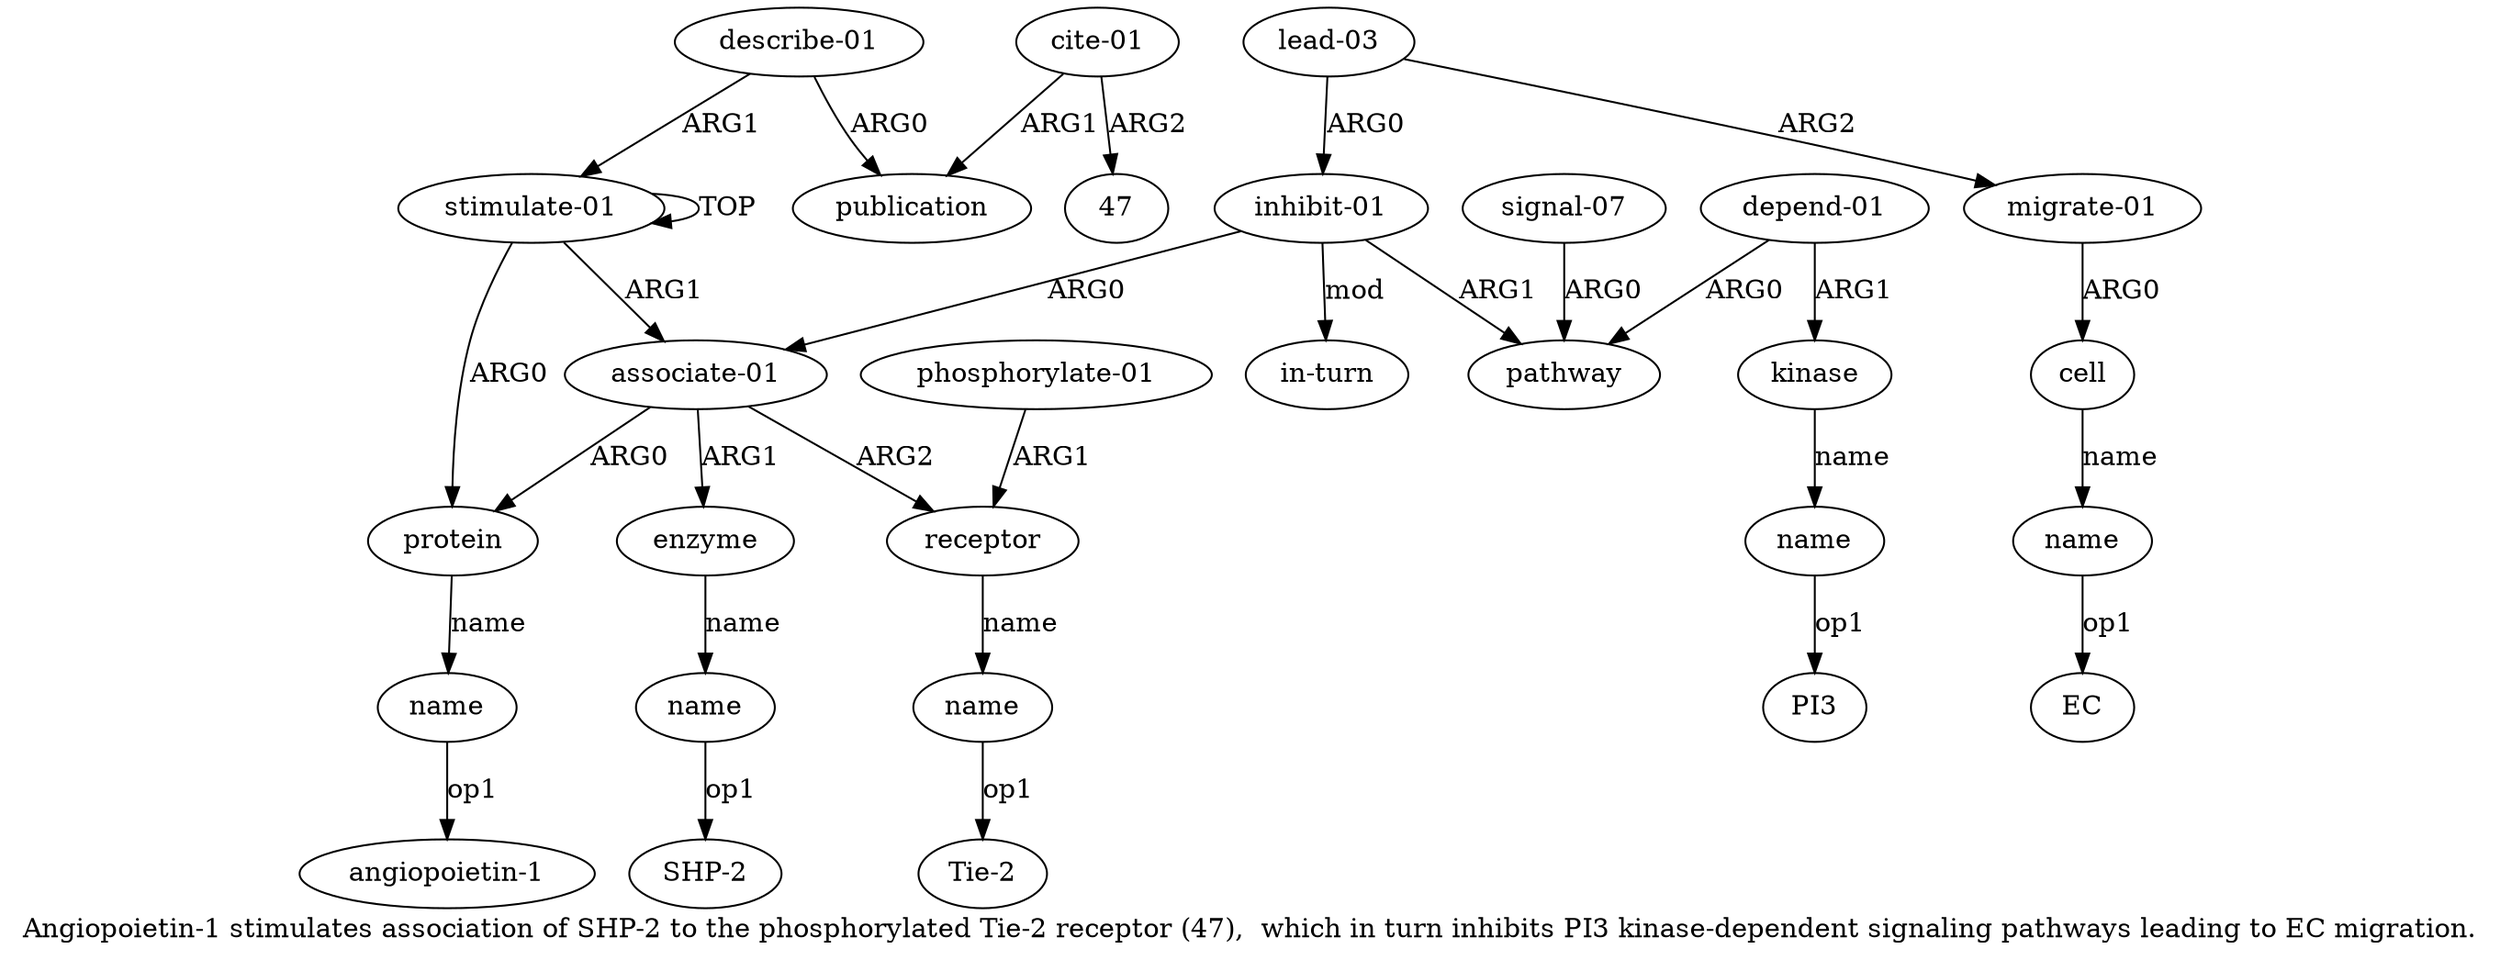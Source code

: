 digraph  {
	graph [label="Angiopoietin-1 stimulates association of SHP-2 to the phosphorylated Tie-2 receptor (47),  which in turn inhibits PI3 kinase-dependent \
signaling pathways leading to EC migration."];
	node [label="\N"];
	a20	 [color=black,
		gold_ind=20,
		gold_label="describe-01",
		label="describe-01",
		test_ind=20,
		test_label="describe-01"];
	a21	 [color=black,
		gold_ind=21,
		gold_label=publication,
		label=publication,
		test_ind=21,
		test_label=publication];
	a20 -> a21 [key=0,
	color=black,
	gold_label=ARG0,
	label=ARG0,
	test_label=ARG0];
a0 [color=black,
	gold_ind=0,
	gold_label="stimulate-01",
	label="stimulate-01",
	test_ind=0,
	test_label="stimulate-01"];
a20 -> a0 [key=0,
color=black,
gold_label=ARG1,
label=ARG1,
test_label=ARG1];
a22 [color=black,
gold_ind=22,
gold_label="cite-01",
label="cite-01",
test_ind=22,
test_label="cite-01"];
a22 -> a21 [key=0,
color=black,
gold_label=ARG1,
label=ARG1,
test_label=ARG1];
"a22 47" [color=black,
gold_ind=-1,
gold_label=47,
label=47,
test_ind=-1,
test_label=47];
a22 -> "a22 47" [key=0,
color=black,
gold_label=ARG2,
label=ARG2,
test_label=ARG2];
"a5 SHP-2" [color=black,
gold_ind=-1,
gold_label="SHP-2",
label="SHP-2",
test_ind=-1,
test_label="SHP-2"];
"a2 angiopoietin-1" [color=black,
gold_ind=-1,
gold_label="angiopoietin-1",
label="angiopoietin-1",
test_ind=-1,
test_label="angiopoietin-1"];
"a14 PI3" [color=black,
gold_ind=-1,
gold_label=PI3,
label=PI3,
test_ind=-1,
test_label=PI3];
a15 [color=black,
gold_ind=15,
gold_label="lead-03",
label="lead-03",
test_ind=15,
test_label="lead-03"];
a16 [color=black,
gold_ind=16,
gold_label="migrate-01",
label="migrate-01",
test_ind=16,
test_label="migrate-01"];
a15 -> a16 [key=0,
color=black,
gold_label=ARG2,
label=ARG2,
test_label=ARG2];
a9 [color=black,
gold_ind=9,
gold_label="inhibit-01",
label="inhibit-01",
test_ind=9,
test_label="inhibit-01"];
a15 -> a9 [key=0,
color=black,
gold_label=ARG0,
label=ARG0,
test_label=ARG0];
a14 [color=black,
gold_ind=14,
gold_label=name,
label=name,
test_ind=14,
test_label=name];
a14 -> "a14 PI3" [key=0,
color=black,
gold_label=op1,
label=op1,
test_label=op1];
a17 [color=black,
gold_ind=17,
gold_label=cell,
label=cell,
test_ind=17,
test_label=cell];
a18 [color=black,
gold_ind=18,
gold_label=name,
label=name,
test_ind=18,
test_label=name];
a17 -> a18 [key=0,
color=black,
gold_label=name,
label=name,
test_label=name];
a16 -> a17 [key=0,
color=black,
gold_label=ARG0,
label=ARG0,
test_label=ARG0];
a11 [color=black,
gold_ind=11,
gold_label="signal-07",
label="signal-07",
test_ind=11,
test_label="signal-07"];
a10 [color=black,
gold_ind=10,
gold_label=pathway,
label=pathway,
test_ind=10,
test_label=pathway];
a11 -> a10 [key=0,
color=black,
gold_label=ARG0,
label=ARG0,
test_label=ARG0];
a13 [color=black,
gold_ind=13,
gold_label=kinase,
label=kinase,
test_ind=13,
test_label=kinase];
a13 -> a14 [key=0,
color=black,
gold_label=name,
label=name,
test_label=name];
a12 [color=black,
gold_ind=12,
gold_label="depend-01",
label="depend-01",
test_ind=12,
test_label="depend-01"];
a12 -> a10 [key=0,
color=black,
gold_label=ARG0,
label=ARG0,
test_label=ARG0];
a12 -> a13 [key=0,
color=black,
gold_label=ARG1,
label=ARG1,
test_label=ARG1];
a19 [color=black,
gold_ind=19,
gold_label="in-turn",
label="in-turn",
test_ind=19,
test_label="in-turn"];
"a18 EC" [color=black,
gold_ind=-1,
gold_label=EC,
label=EC,
test_ind=-1,
test_label=EC];
a18 -> "a18 EC" [key=0,
color=black,
gold_label=op1,
label=op1,
test_label=op1];
a1 [color=black,
gold_ind=1,
gold_label=protein,
label=protein,
test_ind=1,
test_label=protein];
a2 [color=black,
gold_ind=2,
gold_label=name,
label=name,
test_ind=2,
test_label=name];
a1 -> a2 [key=0,
color=black,
gold_label=name,
label=name,
test_label=name];
a0 -> a1 [key=0,
color=black,
gold_label=ARG0,
label=ARG0,
test_label=ARG0];
a0 -> a0 [key=0,
color=black,
gold_label=TOP,
label=TOP,
test_label=TOP];
a3 [color=black,
gold_ind=3,
gold_label="associate-01",
label="associate-01",
test_ind=3,
test_label="associate-01"];
a0 -> a3 [key=0,
color=black,
gold_label=ARG1,
label=ARG1,
test_label=ARG1];
a3 -> a1 [key=0,
color=black,
gold_label=ARG0,
label=ARG0,
test_label=ARG0];
a4 [color=black,
gold_ind=4,
gold_label=enzyme,
label=enzyme,
test_ind=4,
test_label=enzyme];
a3 -> a4 [key=0,
color=black,
gold_label=ARG1,
label=ARG1,
test_label=ARG1];
a6 [color=black,
gold_ind=6,
gold_label=receptor,
label=receptor,
test_ind=6,
test_label=receptor];
a3 -> a6 [key=0,
color=black,
gold_label=ARG2,
label=ARG2,
test_label=ARG2];
a2 -> "a2 angiopoietin-1" [key=0,
color=black,
gold_label=op1,
label=op1,
test_label=op1];
a5 [color=black,
gold_ind=5,
gold_label=name,
label=name,
test_ind=5,
test_label=name];
a5 -> "a5 SHP-2" [key=0,
color=black,
gold_label=op1,
label=op1,
test_label=op1];
a4 -> a5 [key=0,
color=black,
gold_label=name,
label=name,
test_label=name];
a7 [color=black,
gold_ind=7,
gold_label=name,
label=name,
test_ind=7,
test_label=name];
"a7 Tie-2" [color=black,
gold_ind=-1,
gold_label="Tie-2",
label="Tie-2",
test_ind=-1,
test_label="Tie-2"];
a7 -> "a7 Tie-2" [key=0,
color=black,
gold_label=op1,
label=op1,
test_label=op1];
a6 -> a7 [key=0,
color=black,
gold_label=name,
label=name,
test_label=name];
a9 -> a10 [key=0,
color=black,
gold_label=ARG1,
label=ARG1,
test_label=ARG1];
a9 -> a19 [key=0,
color=black,
gold_label=mod,
label=mod,
test_label=mod];
a9 -> a3 [key=0,
color=black,
gold_label=ARG0,
label=ARG0,
test_label=ARG0];
a8 [color=black,
gold_ind=8,
gold_label="phosphorylate-01",
label="phosphorylate-01",
test_ind=8,
test_label="phosphorylate-01"];
a8 -> a6 [key=0,
color=black,
gold_label=ARG1,
label=ARG1,
test_label=ARG1];
}
